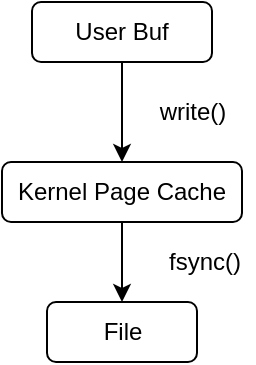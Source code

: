<mxfile version="12.4.8" type="device"><diagram id="H1OGvqgTeC6iiY1l3qtT" name="Page-1"><mxGraphModel dx="1408" dy="787" grid="1" gridSize="10" guides="1" tooltips="1" connect="1" arrows="1" fold="1" page="1" pageScale="1" pageWidth="850" pageHeight="1100" math="0" shadow="0"><root><mxCell id="0"/><mxCell id="1" parent="0"/><mxCell id="xD3DXMBhAdQdJcEr8q4S-19" style="edgeStyle=orthogonalEdgeStyle;rounded=0;orthogonalLoop=1;jettySize=auto;html=1;exitX=0.5;exitY=1;exitDx=0;exitDy=0;" edge="1" parent="1" source="xD3DXMBhAdQdJcEr8q4S-15" target="xD3DXMBhAdQdJcEr8q4S-17"><mxGeometry relative="1" as="geometry"/></mxCell><mxCell id="xD3DXMBhAdQdJcEr8q4S-15" value="User Buf" style="rounded=1;whiteSpace=wrap;html=1;" vertex="1" parent="1"><mxGeometry x="250" y="150" width="90" height="30" as="geometry"/></mxCell><mxCell id="xD3DXMBhAdQdJcEr8q4S-16" value="File" style="rounded=1;whiteSpace=wrap;html=1;" vertex="1" parent="1"><mxGeometry x="257.5" y="300" width="75" height="30" as="geometry"/></mxCell><mxCell id="xD3DXMBhAdQdJcEr8q4S-20" style="edgeStyle=orthogonalEdgeStyle;rounded=0;orthogonalLoop=1;jettySize=auto;html=1;exitX=0.5;exitY=1;exitDx=0;exitDy=0;entryX=0.5;entryY=0;entryDx=0;entryDy=0;" edge="1" parent="1" source="xD3DXMBhAdQdJcEr8q4S-17" target="xD3DXMBhAdQdJcEr8q4S-16"><mxGeometry relative="1" as="geometry"/></mxCell><mxCell id="xD3DXMBhAdQdJcEr8q4S-17" value="Kernel Page Cache" style="rounded=1;whiteSpace=wrap;html=1;" vertex="1" parent="1"><mxGeometry x="235" y="230" width="120" height="30" as="geometry"/></mxCell><mxCell id="xD3DXMBhAdQdJcEr8q4S-21" value="write()" style="text;html=1;align=center;verticalAlign=middle;resizable=0;points=[];autosize=1;" vertex="1" parent="1"><mxGeometry x="305" y="195" width="50" height="20" as="geometry"/></mxCell><mxCell id="xD3DXMBhAdQdJcEr8q4S-22" value="fsync()" style="text;html=1;align=center;verticalAlign=middle;resizable=0;points=[];autosize=1;" vertex="1" parent="1"><mxGeometry x="311" y="270" width="50" height="20" as="geometry"/></mxCell></root></mxGraphModel></diagram></mxfile>